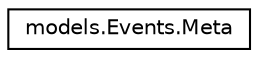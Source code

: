 digraph "Graphical Class Hierarchy"
{
  edge [fontname="Helvetica",fontsize="10",labelfontname="Helvetica",labelfontsize="10"];
  node [fontname="Helvetica",fontsize="10",shape=record];
  rankdir="LR";
  Node1 [label="models.Events.Meta",height=0.2,width=0.4,color="black", fillcolor="white", style="filled",URL="$classmodels_1_1_events_1_1_meta.html",tooltip="Meta class for ordering based on deadline_time. "];
}
